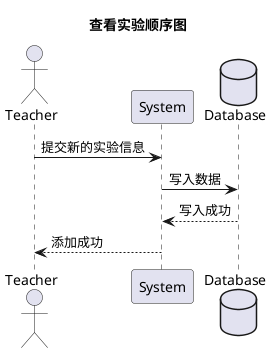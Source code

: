 @startuml
title  查看实验顺序图
actor Teacher as t
participant System as s
database Database as d

t->s:提交新的实验信息
s->d:写入数据
d-->s:写入成功
s-->t:添加成功
@enduml